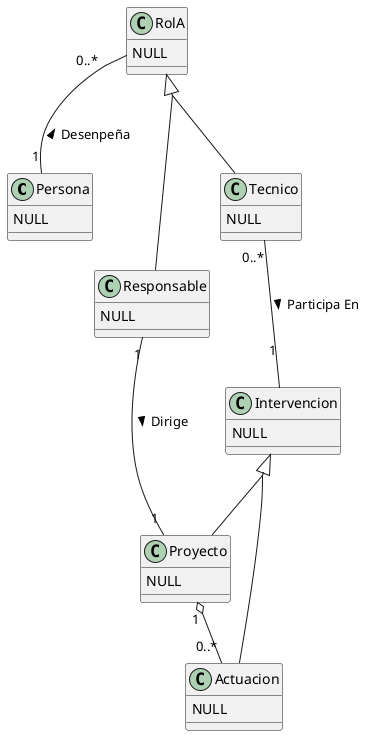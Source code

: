 @startuml
skinparam groupInheritance 2
  class Persona{
    NULL
}
  class RolA{
    NULL
}
  class Responsable{
    NULL
}
  class Tecnico{
    NULL
}
  class Intervencion{
    NULL
}
  class Proyecto{
    NULL
}
  class Actuacion{
    NULL
}

RolA"0..*"-- "1"Persona: < Desenpeña
RolA <|-- Responsable
RolA <|-- Tecnico
Responsable"1"-- "1"Proyecto: > Dirige
Proyecto"1" o-- "0..*"Actuacion
Intervencion <|-- Proyecto
Intervencion <|-- Actuacion
Tecnico"0..*"--"1"Intervencion: > Participa En



@enduml